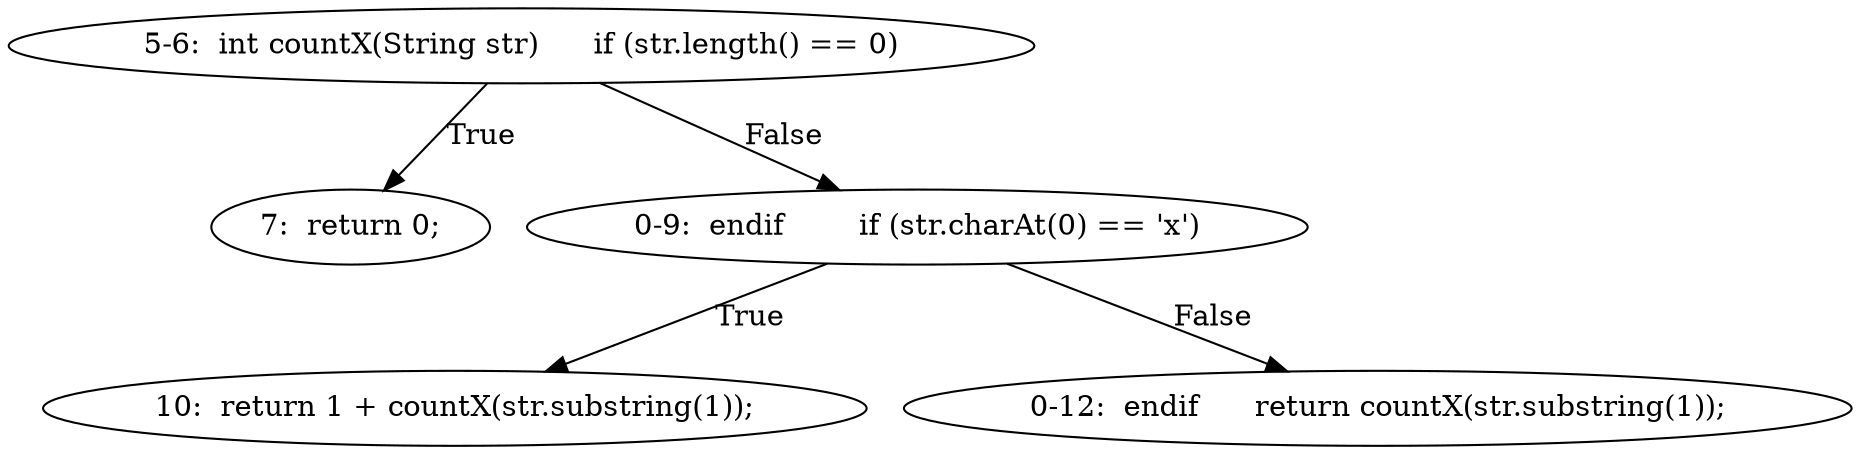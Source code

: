 digraph result_test { 
// graph-vertices
  a1  [label="5-6:  int countX(String str)	if (str.length() == 0)"]; 
  2  [label="7:  return 0;"]; 
  a2  [label="0-9:  endif	if (str.charAt(0) == 'x')"]; 
  5  [label="10:  return 1 + countX(str.substring(1));"]; 
  a3  [label="0-12:  endif	return countX(str.substring(1));"]; 
// graph-edges
  a1 -> 2  [label="True"]; 
  a1 -> a2  [label="False"]; 
  a2 -> 5  [label="True"]; 
  a2 -> a3  [label="False"]; 
}